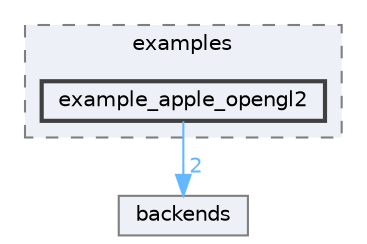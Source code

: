digraph "runtime/imgui/examples/example_apple_opengl2"
{
 // LATEX_PDF_SIZE
  bgcolor="transparent";
  edge [fontname=Helvetica,fontsize=10,labelfontname=Helvetica,labelfontsize=10];
  node [fontname=Helvetica,fontsize=10,shape=box,height=0.2,width=0.4];
  compound=true
  subgraph clusterdir_ab944393f9802f1f645e8d187873bf1b {
    graph [ bgcolor="#edf0f7", pencolor="grey50", label="examples", fontname=Helvetica,fontsize=10 style="filled,dashed", URL="dir_ab944393f9802f1f645e8d187873bf1b.html",tooltip=""]
  dir_52c01f4568b4b0e7d3aee0967e663754 [label="example_apple_opengl2", fillcolor="#edf0f7", color="grey25", style="filled,bold", URL="dir_52c01f4568b4b0e7d3aee0967e663754.html",tooltip=""];
  }
  dir_248c6eab834282c3fd2db1e6009aeb27 [label="backends", fillcolor="#edf0f7", color="grey50", style="filled", URL="dir_248c6eab834282c3fd2db1e6009aeb27.html",tooltip=""];
  dir_52c01f4568b4b0e7d3aee0967e663754->dir_248c6eab834282c3fd2db1e6009aeb27 [headlabel="2", labeldistance=1.5 headhref="dir_000044_000007.html" href="dir_000044_000007.html" color="steelblue1" fontcolor="steelblue1"];
}
